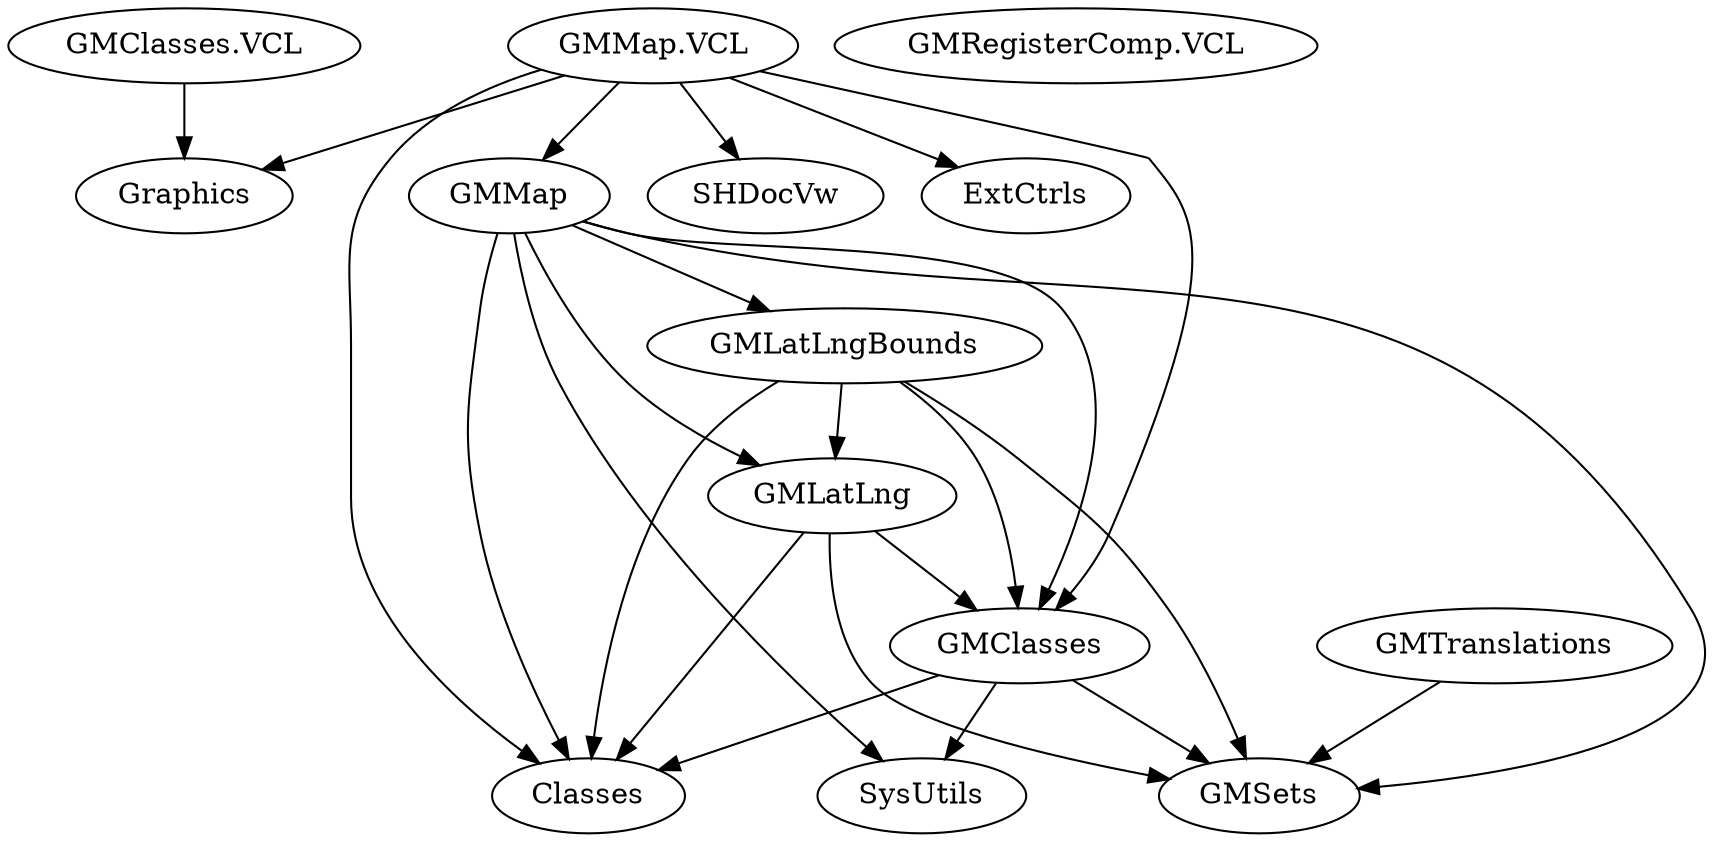 DiGraph Uses {
  "GMClasses" -> "SysUtils"
  "GMClasses" -> "Classes"
  "GMClasses" -> "GMSets"
  "GMClasses" [href="GMClasses.html"]
  "GMClasses.VCL" -> "Graphics"
  "GMClasses.VCL" [href="GMClasses.VCL.html"]
  "GMLatLng" -> "Classes"
  "GMLatLng" -> "GMSets"
  "GMLatLng" -> "GMClasses"
  "GMLatLng" [href="GMLatLng.html"]
  "GMLatLngBounds" -> "Classes"
  "GMLatLngBounds" -> "GMClasses"
  "GMLatLngBounds" -> "GMSets"
  "GMLatLngBounds" -> "GMLatLng"
  "GMLatLngBounds" [href="GMLatLngBounds.html"]
  "GMMap" -> "SysUtils"
  "GMMap" -> "Classes"
  "GMMap" -> "GMClasses"
  "GMMap" -> "GMLatLng"
  "GMMap" -> "GMLatLngBounds"
  "GMMap" -> "GMSets"
  "GMMap" [href="GMMap.html"]
  "GMMap.VCL" -> "Graphics"
  "GMMap.VCL" -> "Classes"
  "GMMap.VCL" -> "SHDocVw"
  "GMMap.VCL" -> "ExtCtrls"
  "GMMap.VCL" -> "GMMap"
  "GMMap.VCL" -> "GMClasses"
  "GMMap.VCL" [href="GMMap.VCL.html"]
  "GMRegisterComp.VCL" [href="GMRegisterComp.VCL.html"]
  "GMSets" [href="GMSets.html"]
  "GMTranslations" -> "GMSets"
  "GMTranslations" [href="GMTranslations.html"]
}
